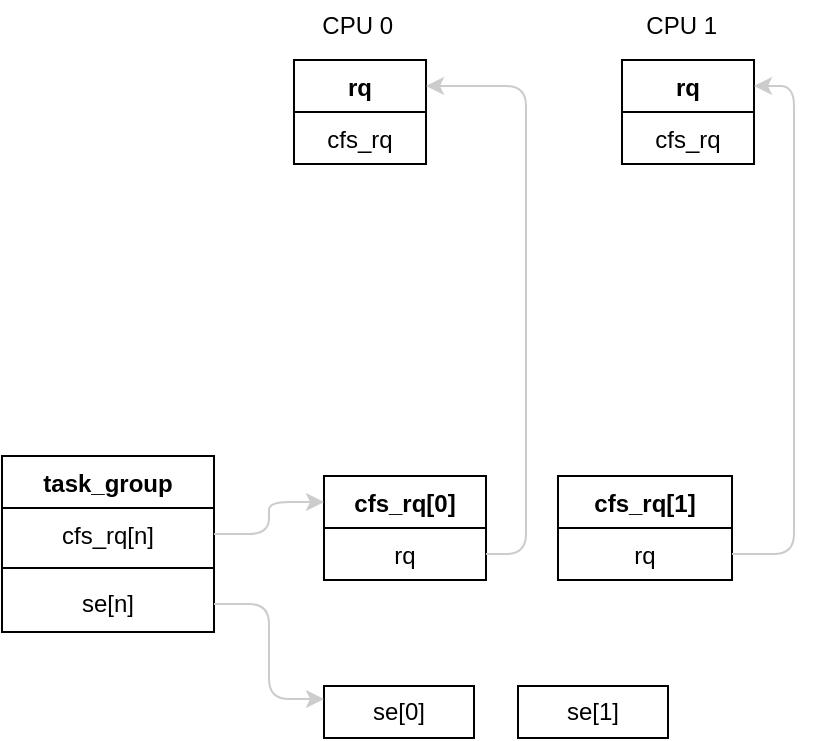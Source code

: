 <mxfile version="24.2.3" type="github">
  <diagram name="第 1 页" id="oPksK_VWfnKLe-3PXf68">
    <mxGraphModel dx="912" dy="1392" grid="0" gridSize="10" guides="1" tooltips="1" connect="1" arrows="1" fold="1" page="0" pageScale="1" pageWidth="827" pageHeight="1169" math="0" shadow="0">
      <root>
        <mxCell id="0" />
        <mxCell id="1" parent="0" />
        <mxCell id="J2I2nbWWf9fKpHjtiENb-2" value="rq" style="swimlane;fontStyle=1;align=center;verticalAlign=top;childLayout=stackLayout;horizontal=1;startSize=26;horizontalStack=0;resizeParent=1;resizeParentMax=0;resizeLast=0;collapsible=1;marginBottom=0;whiteSpace=wrap;html=1;" vertex="1" parent="1">
          <mxGeometry x="218" y="-144" width="66" height="52" as="geometry">
            <mxRectangle x="218" y="-144" width="46" height="26" as="alternateBounds" />
          </mxGeometry>
        </mxCell>
        <mxCell id="J2I2nbWWf9fKpHjtiENb-3" value="cfs_rq" style="text;strokeColor=none;fillColor=none;align=center;verticalAlign=top;spacingLeft=4;spacingRight=4;overflow=hidden;rotatable=0;points=[[0,0.5],[1,0.5]];portConstraint=eastwest;whiteSpace=wrap;html=1;" vertex="1" parent="J2I2nbWWf9fKpHjtiENb-2">
          <mxGeometry y="26" width="66" height="26" as="geometry" />
        </mxCell>
        <mxCell id="J2I2nbWWf9fKpHjtiENb-6" value="CPU 0&amp;nbsp;" style="text;html=1;align=center;verticalAlign=middle;resizable=0;points=[];autosize=1;strokeColor=none;fillColor=none;" vertex="1" parent="1">
          <mxGeometry x="222.5" y="-174" width="57" height="26" as="geometry" />
        </mxCell>
        <mxCell id="J2I2nbWWf9fKpHjtiENb-7" value="rq" style="swimlane;fontStyle=1;align=center;verticalAlign=top;childLayout=stackLayout;horizontal=1;startSize=26;horizontalStack=0;resizeParent=1;resizeParentMax=0;resizeLast=0;collapsible=1;marginBottom=0;whiteSpace=wrap;html=1;" vertex="1" parent="1">
          <mxGeometry x="382" y="-144" width="66" height="52" as="geometry">
            <mxRectangle x="218" y="-144" width="46" height="26" as="alternateBounds" />
          </mxGeometry>
        </mxCell>
        <mxCell id="J2I2nbWWf9fKpHjtiENb-8" value="cfs_rq" style="text;strokeColor=none;fillColor=none;align=center;verticalAlign=top;spacingLeft=4;spacingRight=4;overflow=hidden;rotatable=0;points=[[0,0.5],[1,0.5]];portConstraint=eastwest;whiteSpace=wrap;html=1;" vertex="1" parent="J2I2nbWWf9fKpHjtiENb-7">
          <mxGeometry y="26" width="66" height="26" as="geometry" />
        </mxCell>
        <mxCell id="J2I2nbWWf9fKpHjtiENb-9" value="CPU 1&amp;nbsp;" style="text;html=1;align=center;verticalAlign=middle;resizable=0;points=[];autosize=1;strokeColor=none;fillColor=none;" vertex="1" parent="1">
          <mxGeometry x="384" y="-174" width="57" height="26" as="geometry" />
        </mxCell>
        <mxCell id="J2I2nbWWf9fKpHjtiENb-17" value="task_group" style="swimlane;fontStyle=1;align=center;verticalAlign=top;childLayout=stackLayout;horizontal=1;startSize=26;horizontalStack=0;resizeParent=1;resizeParentMax=0;resizeLast=0;collapsible=1;marginBottom=0;whiteSpace=wrap;html=1;" vertex="1" parent="1">
          <mxGeometry x="72" y="54" width="106" height="88" as="geometry" />
        </mxCell>
        <mxCell id="J2I2nbWWf9fKpHjtiENb-18" value="cfs_rq[n]" style="text;strokeColor=none;fillColor=none;align=center;verticalAlign=top;spacingLeft=4;spacingRight=4;overflow=hidden;rotatable=0;points=[[0,0.5],[1,0.5]];portConstraint=eastwest;whiteSpace=wrap;html=1;" vertex="1" parent="J2I2nbWWf9fKpHjtiENb-17">
          <mxGeometry y="26" width="106" height="26" as="geometry" />
        </mxCell>
        <mxCell id="J2I2nbWWf9fKpHjtiENb-19" value="" style="line;strokeWidth=1;fillColor=none;align=center;verticalAlign=middle;spacingTop=-1;spacingLeft=3;spacingRight=3;rotatable=0;labelPosition=right;points=[];portConstraint=eastwest;strokeColor=inherit;" vertex="1" parent="J2I2nbWWf9fKpHjtiENb-17">
          <mxGeometry y="52" width="106" height="8" as="geometry" />
        </mxCell>
        <mxCell id="J2I2nbWWf9fKpHjtiENb-20" value="se[n]" style="text;strokeColor=none;fillColor=none;align=center;verticalAlign=top;spacingLeft=4;spacingRight=4;overflow=hidden;rotatable=0;points=[[0,0.5],[1,0.5]];portConstraint=eastwest;whiteSpace=wrap;html=1;" vertex="1" parent="J2I2nbWWf9fKpHjtiENb-17">
          <mxGeometry y="60" width="106" height="28" as="geometry" />
        </mxCell>
        <mxCell id="J2I2nbWWf9fKpHjtiENb-28" value="se[0]" style="html=1;whiteSpace=wrap;" vertex="1" parent="1">
          <mxGeometry x="233" y="169" width="75" height="26" as="geometry" />
        </mxCell>
        <mxCell id="J2I2nbWWf9fKpHjtiENb-29" value="se[1]" style="html=1;whiteSpace=wrap;" vertex="1" parent="1">
          <mxGeometry x="330" y="169" width="75" height="26" as="geometry" />
        </mxCell>
        <mxCell id="J2I2nbWWf9fKpHjtiENb-36" style="edgeStyle=orthogonalEdgeStyle;rounded=1;orthogonalLoop=1;jettySize=auto;html=1;exitX=1;exitY=0.5;exitDx=0;exitDy=0;entryX=0;entryY=0.25;entryDx=0;entryDy=0;curved=0;strokeColor=#CCCCCC;" edge="1" parent="1" source="J2I2nbWWf9fKpHjtiENb-20" target="J2I2nbWWf9fKpHjtiENb-28">
          <mxGeometry relative="1" as="geometry" />
        </mxCell>
        <mxCell id="J2I2nbWWf9fKpHjtiENb-37" value="cfs_rq[0]" style="swimlane;fontStyle=1;align=center;verticalAlign=top;childLayout=stackLayout;horizontal=1;startSize=26;horizontalStack=0;resizeParent=1;resizeParentMax=0;resizeLast=0;collapsible=1;marginBottom=0;whiteSpace=wrap;html=1;" vertex="1" parent="1">
          <mxGeometry x="233" y="64" width="81" height="52" as="geometry">
            <mxRectangle x="218" y="-144" width="46" height="26" as="alternateBounds" />
          </mxGeometry>
        </mxCell>
        <mxCell id="J2I2nbWWf9fKpHjtiENb-38" value="rq" style="text;strokeColor=none;fillColor=none;align=center;verticalAlign=top;spacingLeft=4;spacingRight=4;overflow=hidden;rotatable=0;points=[[0,0.5],[1,0.5]];portConstraint=eastwest;whiteSpace=wrap;html=1;" vertex="1" parent="J2I2nbWWf9fKpHjtiENb-37">
          <mxGeometry y="26" width="81" height="26" as="geometry" />
        </mxCell>
        <mxCell id="J2I2nbWWf9fKpHjtiENb-39" value="cfs_rq[1]" style="swimlane;fontStyle=1;align=center;verticalAlign=top;childLayout=stackLayout;horizontal=1;startSize=26;horizontalStack=0;resizeParent=1;resizeParentMax=0;resizeLast=0;collapsible=1;marginBottom=0;whiteSpace=wrap;html=1;" vertex="1" parent="1">
          <mxGeometry x="350" y="64" width="87" height="52" as="geometry">
            <mxRectangle x="218" y="-144" width="46" height="26" as="alternateBounds" />
          </mxGeometry>
        </mxCell>
        <mxCell id="J2I2nbWWf9fKpHjtiENb-40" value="rq" style="text;strokeColor=none;fillColor=none;align=center;verticalAlign=top;spacingLeft=4;spacingRight=4;overflow=hidden;rotatable=0;points=[[0,0.5],[1,0.5]];portConstraint=eastwest;whiteSpace=wrap;html=1;" vertex="1" parent="J2I2nbWWf9fKpHjtiENb-39">
          <mxGeometry y="26" width="87" height="26" as="geometry" />
        </mxCell>
        <mxCell id="J2I2nbWWf9fKpHjtiENb-43" style="edgeStyle=orthogonalEdgeStyle;rounded=1;orthogonalLoop=1;jettySize=auto;html=1;exitX=1;exitY=0.5;exitDx=0;exitDy=0;entryX=0;entryY=0.25;entryDx=0;entryDy=0;curved=0;strokeColor=#CCCCCC;" edge="1" parent="1" source="J2I2nbWWf9fKpHjtiENb-18" target="J2I2nbWWf9fKpHjtiENb-37">
          <mxGeometry relative="1" as="geometry" />
        </mxCell>
        <mxCell id="J2I2nbWWf9fKpHjtiENb-44" style="edgeStyle=orthogonalEdgeStyle;rounded=1;orthogonalLoop=1;jettySize=auto;html=1;exitX=1;exitY=0.5;exitDx=0;exitDy=0;entryX=1;entryY=0.25;entryDx=0;entryDy=0;fontColor=#CCCCCC;strokeColor=#CCCCCC;curved=0;" edge="1" parent="1" source="J2I2nbWWf9fKpHjtiENb-38" target="J2I2nbWWf9fKpHjtiENb-2">
          <mxGeometry relative="1" as="geometry" />
        </mxCell>
        <mxCell id="J2I2nbWWf9fKpHjtiENb-45" style="edgeStyle=orthogonalEdgeStyle;rounded=1;orthogonalLoop=1;jettySize=auto;html=1;exitX=1;exitY=0.5;exitDx=0;exitDy=0;entryX=1;entryY=0.25;entryDx=0;entryDy=0;strokeColor=#CCCCCC;curved=0;" edge="1" parent="1" source="J2I2nbWWf9fKpHjtiENb-40" target="J2I2nbWWf9fKpHjtiENb-7">
          <mxGeometry relative="1" as="geometry" />
        </mxCell>
      </root>
    </mxGraphModel>
  </diagram>
</mxfile>
